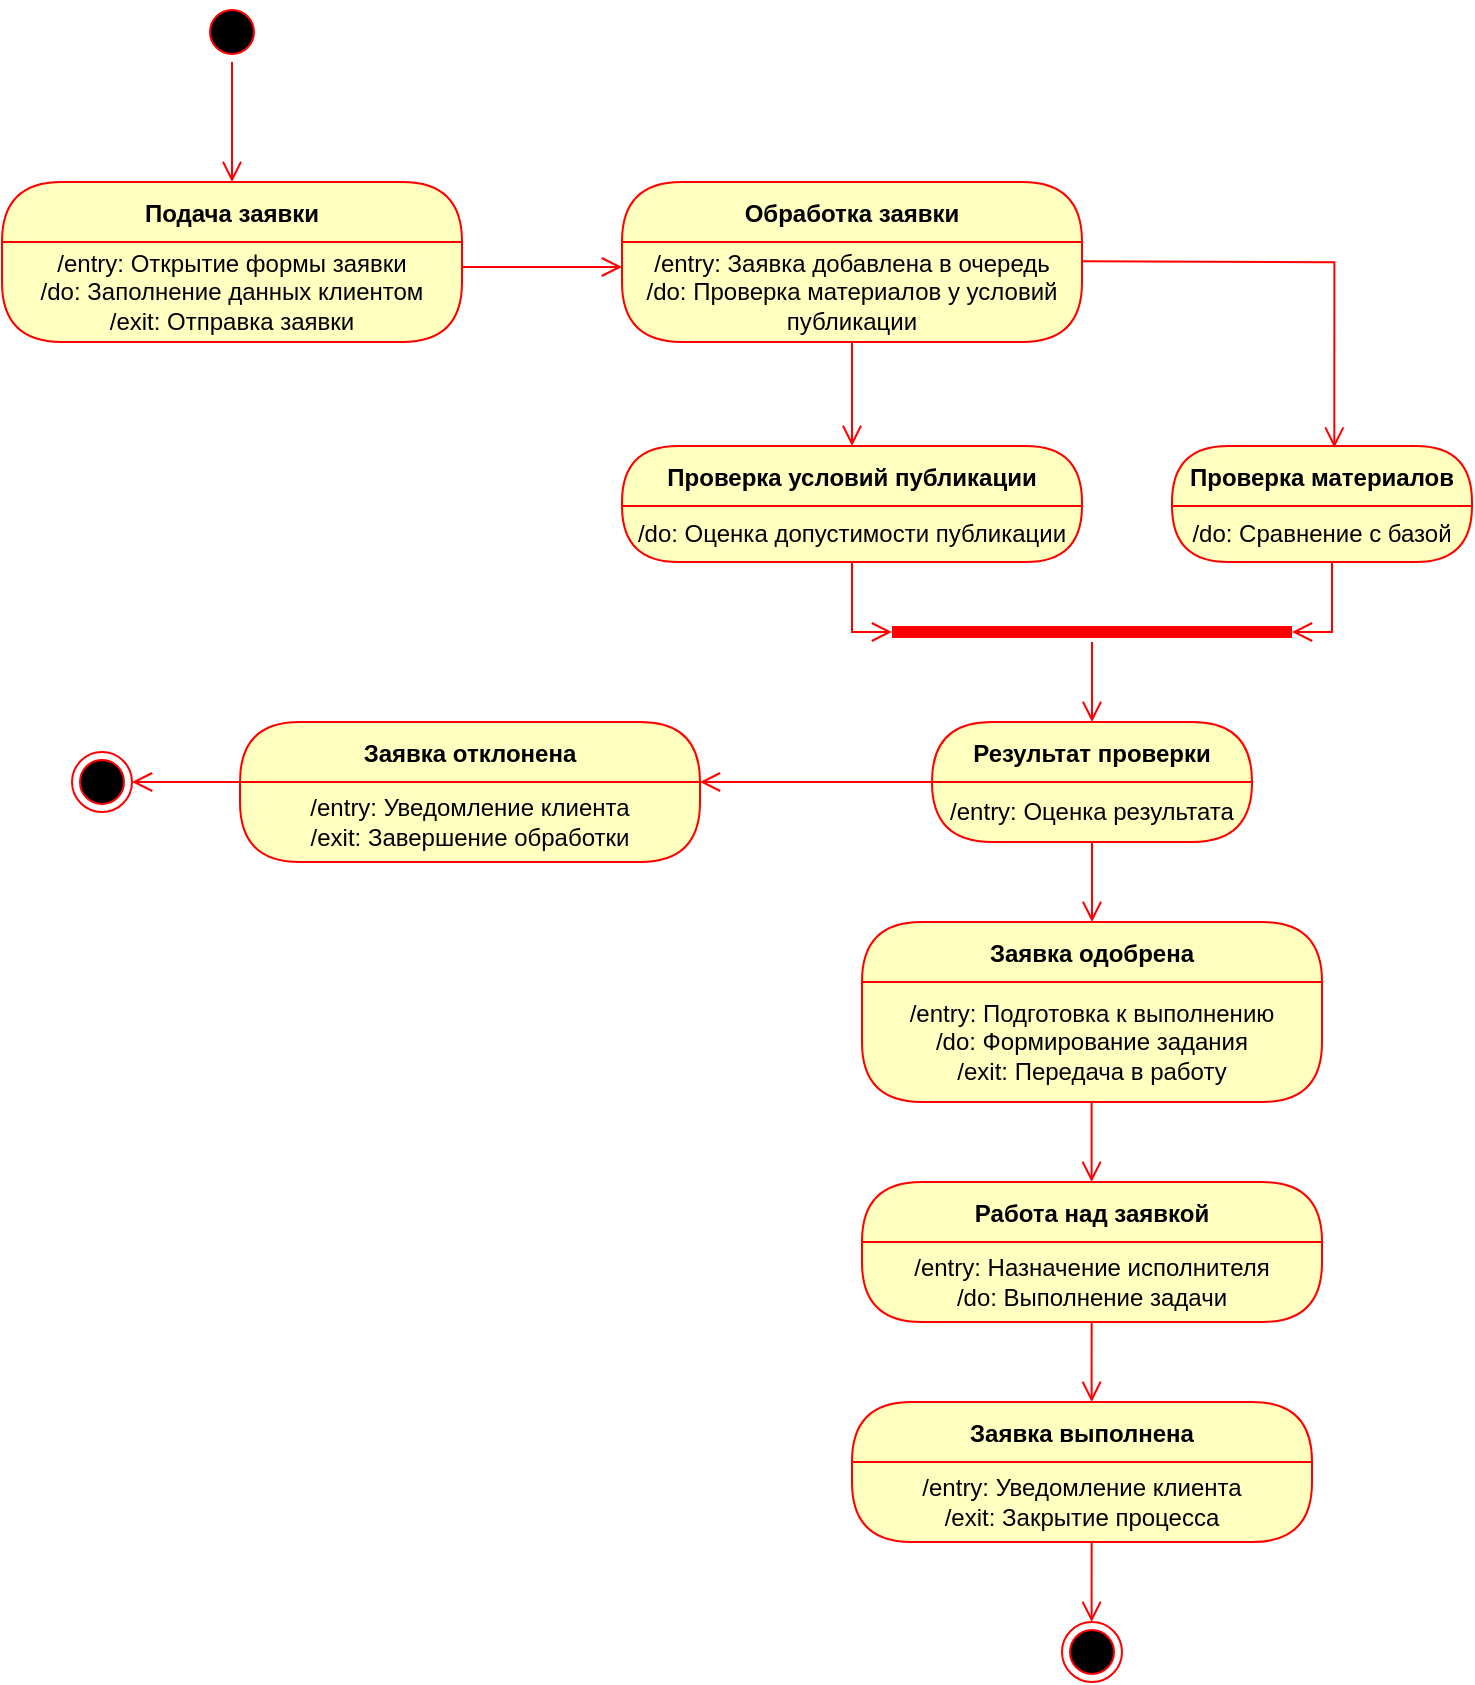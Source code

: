 <mxfile version="24.8.6">
  <diagram name="Страница — 1" id="FPn8PQMjZezJORf90g8G">
    <mxGraphModel dx="1631" dy="931" grid="0" gridSize="10" guides="1" tooltips="1" connect="1" arrows="1" fold="1" page="1" pageScale="1" pageWidth="827" pageHeight="1169" math="0" shadow="0">
      <root>
        <mxCell id="0" />
        <mxCell id="1" parent="0" />
        <mxCell id="SVWc-BDC9M8u-CrUImWu-43" value="" style="ellipse;html=1;shape=startState;fillColor=#000000;strokeColor=#ff0000;" vertex="1" parent="1">
          <mxGeometry x="165" y="180" width="30" height="30" as="geometry" />
        </mxCell>
        <mxCell id="SVWc-BDC9M8u-CrUImWu-44" value="" style="edgeStyle=orthogonalEdgeStyle;html=1;verticalAlign=bottom;endArrow=open;endSize=8;strokeColor=#ff0000;rounded=0;" edge="1" source="SVWc-BDC9M8u-CrUImWu-43" parent="1">
          <mxGeometry relative="1" as="geometry">
            <mxPoint x="180" y="270" as="targetPoint" />
          </mxGeometry>
        </mxCell>
        <mxCell id="SVWc-BDC9M8u-CrUImWu-45" value="" style="ellipse;html=1;shape=endState;fillColor=#000000;strokeColor=#ff0000;" vertex="1" parent="1">
          <mxGeometry x="100" y="555" width="30" height="30" as="geometry" />
        </mxCell>
        <mxCell id="SVWc-BDC9M8u-CrUImWu-50" value="Подача заявки" style="swimlane;fontStyle=1;align=center;verticalAlign=middle;childLayout=stackLayout;horizontal=1;startSize=30;horizontalStack=0;resizeParent=0;resizeLast=1;container=0;fontColor=#000000;collapsible=0;rounded=1;arcSize=33;strokeColor=#ff0000;fillColor=#ffffc0;swimlaneFillColor=#ffffc0;dropTarget=0;" vertex="1" parent="1">
          <mxGeometry x="65" y="270" width="230" height="80" as="geometry" />
        </mxCell>
        <mxCell id="SVWc-BDC9M8u-CrUImWu-51" value="&lt;span style=&quot;text-align: left;&quot;&gt;/entry: Открытие формы заявки&lt;/span&gt;&lt;div&gt;&lt;span style=&quot;text-align: left;&quot;&gt;/do: Заполнение данных клиентом&lt;/span&gt;&lt;span style=&quot;text-align: left;&quot;&gt;&lt;br&gt;&lt;/span&gt;&lt;/div&gt;&lt;div&gt;&lt;span style=&quot;text-align: left;&quot;&gt;/exit: Отправка заявки&lt;/span&gt;&lt;span style=&quot;text-align: left;&quot;&gt;&lt;br&gt;&lt;/span&gt;&lt;/div&gt;" style="text;html=1;strokeColor=none;fillColor=none;align=center;verticalAlign=middle;spacingLeft=4;spacingRight=4;whiteSpace=wrap;overflow=hidden;rotatable=0;fontColor=#000000;" vertex="1" parent="SVWc-BDC9M8u-CrUImWu-50">
          <mxGeometry y="30" width="230" height="50" as="geometry" />
        </mxCell>
        <mxCell id="SVWc-BDC9M8u-CrUImWu-52" value="" style="edgeStyle=orthogonalEdgeStyle;html=1;verticalAlign=bottom;endArrow=open;endSize=8;strokeColor=#ff0000;rounded=0;exitX=1;exitY=0.25;exitDx=0;exitDy=0;entryX=0;entryY=0.25;entryDx=0;entryDy=0;" edge="1" source="SVWc-BDC9M8u-CrUImWu-51" parent="1" target="SVWc-BDC9M8u-CrUImWu-55">
          <mxGeometry relative="1" as="geometry">
            <mxPoint x="280" y="530" as="targetPoint" />
          </mxGeometry>
        </mxCell>
        <mxCell id="SVWc-BDC9M8u-CrUImWu-54" value="Обработка заявки" style="swimlane;fontStyle=1;align=center;verticalAlign=middle;childLayout=stackLayout;horizontal=1;startSize=30;horizontalStack=0;resizeParent=0;resizeLast=1;container=0;fontColor=#000000;collapsible=0;rounded=1;arcSize=33;strokeColor=#ff0000;fillColor=#ffffc0;swimlaneFillColor=#ffffc0;dropTarget=0;" vertex="1" parent="1">
          <mxGeometry x="375" y="270" width="230" height="80" as="geometry" />
        </mxCell>
        <mxCell id="SVWc-BDC9M8u-CrUImWu-55" value="&lt;div&gt;&lt;span style=&quot;text-align: left;&quot;&gt;/entry: Заявка добавлена в очередь&lt;/span&gt;&lt;span style=&quot;text-align: left;&quot;&gt;&lt;br&gt;&lt;/span&gt;&lt;/div&gt;&lt;div&gt;&lt;span style=&quot;text-align: left;&quot;&gt;/do: Проверка материалов у условий публикации&lt;/span&gt;&lt;span style=&quot;text-align: left;&quot;&gt;&lt;br&gt;&lt;/span&gt;&lt;/div&gt;" style="text;html=1;strokeColor=none;fillColor=none;align=center;verticalAlign=middle;spacingLeft=4;spacingRight=4;whiteSpace=wrap;overflow=hidden;rotatable=0;fontColor=#000000;" vertex="1" parent="SVWc-BDC9M8u-CrUImWu-54">
          <mxGeometry y="30" width="230" height="50" as="geometry" />
        </mxCell>
        <mxCell id="SVWc-BDC9M8u-CrUImWu-56" value="Проверка материалов" style="swimlane;fontStyle=1;align=center;verticalAlign=middle;childLayout=stackLayout;horizontal=1;startSize=30;horizontalStack=0;resizeParent=0;resizeLast=1;container=0;fontColor=#000000;collapsible=0;rounded=1;arcSize=33;strokeColor=#ff0000;fillColor=#ffffc0;swimlaneFillColor=#ffffc0;dropTarget=0;" vertex="1" parent="1">
          <mxGeometry x="650" y="402" width="150" height="58" as="geometry" />
        </mxCell>
        <mxCell id="SVWc-BDC9M8u-CrUImWu-57" value="&lt;div&gt;&lt;span style=&quot;text-align: left;&quot;&gt;/do: Сравнение с базой&lt;/span&gt;&lt;br&gt;&lt;/div&gt;" style="text;html=1;strokeColor=none;fillColor=none;align=center;verticalAlign=middle;spacingLeft=4;spacingRight=4;whiteSpace=wrap;overflow=hidden;rotatable=0;fontColor=#000000;" vertex="1" parent="SVWc-BDC9M8u-CrUImWu-56">
          <mxGeometry y="30" width="150" height="28" as="geometry" />
        </mxCell>
        <mxCell id="SVWc-BDC9M8u-CrUImWu-58" value="Проверка условий публикации" style="swimlane;fontStyle=1;align=center;verticalAlign=middle;childLayout=stackLayout;horizontal=1;startSize=30;horizontalStack=0;resizeParent=0;resizeLast=1;container=0;fontColor=#000000;collapsible=0;rounded=1;arcSize=33;strokeColor=#ff0000;fillColor=#ffffc0;swimlaneFillColor=#ffffc0;dropTarget=0;" vertex="1" parent="1">
          <mxGeometry x="375" y="402" width="230" height="58" as="geometry" />
        </mxCell>
        <mxCell id="SVWc-BDC9M8u-CrUImWu-59" value="&lt;div&gt;&lt;span style=&quot;text-align: left;&quot;&gt;/do: Оценка допустимости публикации&lt;/span&gt;&lt;br&gt;&lt;/div&gt;" style="text;html=1;strokeColor=none;fillColor=none;align=center;verticalAlign=middle;spacingLeft=4;spacingRight=4;whiteSpace=wrap;overflow=hidden;rotatable=0;fontColor=#000000;" vertex="1" parent="SVWc-BDC9M8u-CrUImWu-58">
          <mxGeometry y="30" width="230" height="28" as="geometry" />
        </mxCell>
        <mxCell id="SVWc-BDC9M8u-CrUImWu-62" value="Результат проверки" style="swimlane;fontStyle=1;align=center;verticalAlign=middle;childLayout=stackLayout;horizontal=1;startSize=30;horizontalStack=0;resizeParent=0;resizeLast=1;container=0;fontColor=#000000;collapsible=0;rounded=1;arcSize=33;strokeColor=#ff0000;fillColor=#ffffc0;swimlaneFillColor=#ffffc0;dropTarget=0;" vertex="1" parent="1">
          <mxGeometry x="530" y="540" width="160" height="60" as="geometry" />
        </mxCell>
        <mxCell id="SVWc-BDC9M8u-CrUImWu-63" value="&lt;div&gt;&lt;span style=&quot;text-align: left;&quot;&gt;/entry: Оценка результата&lt;/span&gt;&lt;br&gt;&lt;/div&gt;" style="text;html=1;strokeColor=none;fillColor=none;align=center;verticalAlign=middle;spacingLeft=4;spacingRight=4;whiteSpace=wrap;overflow=hidden;rotatable=0;fontColor=#000000;" vertex="1" parent="SVWc-BDC9M8u-CrUImWu-62">
          <mxGeometry y="30" width="160" height="30" as="geometry" />
        </mxCell>
        <mxCell id="SVWc-BDC9M8u-CrUImWu-65" value="Заявка отклонена" style="swimlane;fontStyle=1;align=center;verticalAlign=middle;childLayout=stackLayout;horizontal=1;startSize=30;horizontalStack=0;resizeParent=0;resizeLast=1;container=0;fontColor=#000000;collapsible=0;rounded=1;arcSize=33;strokeColor=#ff0000;fillColor=#ffffc0;swimlaneFillColor=#ffffc0;dropTarget=0;" vertex="1" parent="1">
          <mxGeometry x="184" y="540" width="230" height="70" as="geometry" />
        </mxCell>
        <mxCell id="SVWc-BDC9M8u-CrUImWu-66" value="&lt;div&gt;&lt;span style=&quot;text-align: left;&quot;&gt;/entry: Уведомление клиента&lt;/span&gt;&lt;br&gt;&lt;/div&gt;&lt;div&gt;&lt;span style=&quot;text-align: left;&quot;&gt;/exit: Завершение обработки&lt;/span&gt;&lt;span style=&quot;text-align: left;&quot;&gt;&lt;br&gt;&lt;/span&gt;&lt;/div&gt;" style="text;html=1;strokeColor=none;fillColor=none;align=center;verticalAlign=middle;spacingLeft=4;spacingRight=4;whiteSpace=wrap;overflow=hidden;rotatable=0;fontColor=#000000;" vertex="1" parent="SVWc-BDC9M8u-CrUImWu-65">
          <mxGeometry y="30" width="230" height="40" as="geometry" />
        </mxCell>
        <mxCell id="SVWc-BDC9M8u-CrUImWu-67" value="" style="edgeStyle=orthogonalEdgeStyle;html=1;verticalAlign=bottom;endArrow=open;endSize=8;strokeColor=#ff0000;rounded=0;exitX=0.5;exitY=1;exitDx=0;exitDy=0;entryX=0.5;entryY=0;entryDx=0;entryDy=0;" edge="1" parent="1" source="SVWc-BDC9M8u-CrUImWu-55" target="SVWc-BDC9M8u-CrUImWu-58">
          <mxGeometry relative="1" as="geometry">
            <mxPoint x="580" y="370" as="targetPoint" />
            <mxPoint x="500" y="370" as="sourcePoint" />
            <Array as="points">
              <mxPoint x="490" y="370" />
              <mxPoint x="490" y="370" />
            </Array>
          </mxGeometry>
        </mxCell>
        <mxCell id="SVWc-BDC9M8u-CrUImWu-68" value="" style="edgeStyle=orthogonalEdgeStyle;html=1;verticalAlign=bottom;endArrow=open;endSize=8;strokeColor=#ff0000;rounded=0;exitX=1;exitY=0.25;exitDx=0;exitDy=0;entryX=0.541;entryY=0.014;entryDx=0;entryDy=0;entryPerimeter=0;" edge="1" parent="1" target="SVWc-BDC9M8u-CrUImWu-56">
          <mxGeometry relative="1" as="geometry">
            <mxPoint x="685" y="309.58" as="targetPoint" />
            <mxPoint x="605" y="309.58" as="sourcePoint" />
          </mxGeometry>
        </mxCell>
        <mxCell id="SVWc-BDC9M8u-CrUImWu-74" value="" style="shape=line;html=1;strokeWidth=6;strokeColor=#ff0000;" vertex="1" parent="1">
          <mxGeometry x="510" y="490" width="200" height="10" as="geometry" />
        </mxCell>
        <mxCell id="SVWc-BDC9M8u-CrUImWu-75" value="" style="edgeStyle=orthogonalEdgeStyle;html=1;verticalAlign=bottom;endArrow=open;endSize=8;strokeColor=#ff0000;rounded=0;entryX=0.5;entryY=0;entryDx=0;entryDy=0;" edge="1" source="SVWc-BDC9M8u-CrUImWu-74" parent="1" target="SVWc-BDC9M8u-CrUImWu-62">
          <mxGeometry relative="1" as="geometry">
            <mxPoint x="610" y="540" as="targetPoint" />
          </mxGeometry>
        </mxCell>
        <mxCell id="SVWc-BDC9M8u-CrUImWu-79" value="" style="edgeStyle=orthogonalEdgeStyle;html=1;verticalAlign=bottom;endArrow=open;endSize=8;strokeColor=#ff0000;rounded=0;exitX=0.5;exitY=1;exitDx=0;exitDy=0;entryX=0;entryY=0.5;entryDx=0;entryDy=0;entryPerimeter=0;" edge="1" parent="1" source="SVWc-BDC9M8u-CrUImWu-59" target="SVWc-BDC9M8u-CrUImWu-74">
          <mxGeometry relative="1" as="geometry">
            <mxPoint x="500" y="412" as="targetPoint" />
            <mxPoint x="500" y="360" as="sourcePoint" />
            <Array as="points">
              <mxPoint x="490" y="495" />
            </Array>
          </mxGeometry>
        </mxCell>
        <mxCell id="SVWc-BDC9M8u-CrUImWu-80" value="" style="edgeStyle=orthogonalEdgeStyle;html=1;verticalAlign=bottom;endArrow=open;endSize=8;strokeColor=#ff0000;rounded=0;exitX=0.5;exitY=1;exitDx=0;exitDy=0;entryX=1;entryY=0.5;entryDx=0;entryDy=0;entryPerimeter=0;" edge="1" parent="1" source="SVWc-BDC9M8u-CrUImWu-57" target="SVWc-BDC9M8u-CrUImWu-74">
          <mxGeometry relative="1" as="geometry">
            <mxPoint x="510" y="422" as="targetPoint" />
            <mxPoint x="510" y="370" as="sourcePoint" />
            <Array as="points">
              <mxPoint x="730" y="460" />
              <mxPoint x="730" y="495" />
            </Array>
          </mxGeometry>
        </mxCell>
        <mxCell id="SVWc-BDC9M8u-CrUImWu-81" value="" style="edgeStyle=orthogonalEdgeStyle;html=1;verticalAlign=bottom;endArrow=open;endSize=8;strokeColor=#ff0000;rounded=0;exitX=0;exitY=0.5;exitDx=0;exitDy=0;entryX=1;entryY=0;entryDx=0;entryDy=0;" edge="1" parent="1" source="SVWc-BDC9M8u-CrUImWu-62" target="SVWc-BDC9M8u-CrUImWu-66">
          <mxGeometry relative="1" as="geometry">
            <mxPoint x="520" y="432" as="targetPoint" />
            <mxPoint x="520" y="380" as="sourcePoint" />
            <Array as="points">
              <mxPoint x="530" y="570" />
            </Array>
          </mxGeometry>
        </mxCell>
        <mxCell id="SVWc-BDC9M8u-CrUImWu-82" value="" style="edgeStyle=orthogonalEdgeStyle;html=1;verticalAlign=bottom;endArrow=open;endSize=8;strokeColor=#ff0000;rounded=0;exitX=0;exitY=0;exitDx=0;exitDy=0;entryX=1;entryY=0.5;entryDx=0;entryDy=0;" edge="1" parent="1" source="SVWc-BDC9M8u-CrUImWu-66" target="SVWc-BDC9M8u-CrUImWu-45">
          <mxGeometry relative="1" as="geometry">
            <mxPoint x="290" y="552" as="targetPoint" />
            <mxPoint x="290" y="500" as="sourcePoint" />
            <Array as="points">
              <mxPoint x="150" y="570" />
              <mxPoint x="150" y="570" />
            </Array>
          </mxGeometry>
        </mxCell>
        <mxCell id="SVWc-BDC9M8u-CrUImWu-83" value="Работа над заявкой" style="swimlane;fontStyle=1;align=center;verticalAlign=middle;childLayout=stackLayout;horizontal=1;startSize=30;horizontalStack=0;resizeParent=0;resizeLast=1;container=0;fontColor=#000000;collapsible=0;rounded=1;arcSize=33;strokeColor=#ff0000;fillColor=#ffffc0;swimlaneFillColor=#ffffc0;dropTarget=0;" vertex="1" parent="1">
          <mxGeometry x="495" y="770" width="230" height="70" as="geometry" />
        </mxCell>
        <mxCell id="SVWc-BDC9M8u-CrUImWu-84" value="&lt;div&gt;&lt;div&gt;/entry: Назначение исполнителя&lt;/div&gt;&lt;div&gt;/do: Выполнение задачи&lt;br&gt;&lt;/div&gt;&lt;/div&gt;" style="text;html=1;strokeColor=none;fillColor=none;align=center;verticalAlign=middle;spacingLeft=4;spacingRight=4;whiteSpace=wrap;overflow=hidden;rotatable=0;fontColor=#000000;" vertex="1" parent="SVWc-BDC9M8u-CrUImWu-83">
          <mxGeometry y="30" width="230" height="40" as="geometry" />
        </mxCell>
        <mxCell id="SVWc-BDC9M8u-CrUImWu-85" style="edgeStyle=orthogonalEdgeStyle;rounded=0;orthogonalLoop=1;jettySize=auto;html=1;exitX=0.5;exitY=1;exitDx=0;exitDy=0;" edge="1" parent="SVWc-BDC9M8u-CrUImWu-83" source="SVWc-BDC9M8u-CrUImWu-84" target="SVWc-BDC9M8u-CrUImWu-84">
          <mxGeometry relative="1" as="geometry" />
        </mxCell>
        <mxCell id="SVWc-BDC9M8u-CrUImWu-86" value="Заявка одобрена" style="swimlane;fontStyle=1;align=center;verticalAlign=middle;childLayout=stackLayout;horizontal=1;startSize=30;horizontalStack=0;resizeParent=0;resizeLast=1;container=0;fontColor=#000000;collapsible=0;rounded=1;arcSize=33;strokeColor=#ff0000;fillColor=#ffffc0;swimlaneFillColor=#ffffc0;dropTarget=0;" vertex="1" parent="1">
          <mxGeometry x="495" y="640" width="230" height="90" as="geometry" />
        </mxCell>
        <mxCell id="SVWc-BDC9M8u-CrUImWu-87" value="&lt;div&gt;/entry: Подготовка к выполнению&lt;/div&gt;&lt;div&gt;/do: Формирование задания&lt;/div&gt;&lt;div&gt;/exit: Передача в работу&lt;br&gt;&lt;/div&gt;" style="text;html=1;strokeColor=none;fillColor=none;align=center;verticalAlign=middle;spacingLeft=4;spacingRight=4;whiteSpace=wrap;overflow=hidden;rotatable=0;fontColor=#000000;" vertex="1" parent="SVWc-BDC9M8u-CrUImWu-86">
          <mxGeometry y="30" width="230" height="60" as="geometry" />
        </mxCell>
        <mxCell id="SVWc-BDC9M8u-CrUImWu-88" style="edgeStyle=orthogonalEdgeStyle;rounded=0;orthogonalLoop=1;jettySize=auto;html=1;exitX=0.5;exitY=1;exitDx=0;exitDy=0;" edge="1" parent="SVWc-BDC9M8u-CrUImWu-86" source="SVWc-BDC9M8u-CrUImWu-87" target="SVWc-BDC9M8u-CrUImWu-87">
          <mxGeometry relative="1" as="geometry" />
        </mxCell>
        <mxCell id="SVWc-BDC9M8u-CrUImWu-89" value="" style="edgeStyle=orthogonalEdgeStyle;html=1;verticalAlign=bottom;endArrow=open;endSize=8;strokeColor=#ff0000;rounded=0;exitX=0.5;exitY=1;exitDx=0;exitDy=0;entryX=0.5;entryY=0;entryDx=0;entryDy=0;" edge="1" parent="1" source="SVWc-BDC9M8u-CrUImWu-63" target="SVWc-BDC9M8u-CrUImWu-86">
          <mxGeometry relative="1" as="geometry">
            <mxPoint x="424" y="580" as="targetPoint" />
            <mxPoint x="540" y="580" as="sourcePoint" />
            <Array as="points">
              <mxPoint x="610" y="630" />
              <mxPoint x="610" y="630" />
            </Array>
          </mxGeometry>
        </mxCell>
        <mxCell id="SVWc-BDC9M8u-CrUImWu-91" value="" style="edgeStyle=orthogonalEdgeStyle;html=1;verticalAlign=bottom;endArrow=open;endSize=8;strokeColor=#ff0000;rounded=0;exitX=0.5;exitY=1;exitDx=0;exitDy=0;entryX=0.5;entryY=0;entryDx=0;entryDy=0;" edge="1" parent="1">
          <mxGeometry relative="1" as="geometry">
            <mxPoint x="609.8" y="770" as="targetPoint" />
            <mxPoint x="609.8" y="730" as="sourcePoint" />
            <Array as="points">
              <mxPoint x="609.8" y="760" />
              <mxPoint x="609.8" y="760" />
            </Array>
          </mxGeometry>
        </mxCell>
        <mxCell id="SVWc-BDC9M8u-CrUImWu-92" value="Заявка выполнена" style="swimlane;fontStyle=1;align=center;verticalAlign=middle;childLayout=stackLayout;horizontal=1;startSize=30;horizontalStack=0;resizeParent=0;resizeLast=1;container=0;fontColor=#000000;collapsible=0;rounded=1;arcSize=33;strokeColor=#ff0000;fillColor=#ffffc0;swimlaneFillColor=#ffffc0;dropTarget=0;" vertex="1" parent="1">
          <mxGeometry x="490" y="880" width="230" height="70" as="geometry" />
        </mxCell>
        <mxCell id="SVWc-BDC9M8u-CrUImWu-93" value="&lt;div&gt;&lt;div&gt;/entry: Уведомление клиента&lt;/div&gt;&lt;div&gt;/exit: Закрытие процесса&lt;br&gt;&lt;/div&gt;&lt;/div&gt;" style="text;html=1;strokeColor=none;fillColor=none;align=center;verticalAlign=middle;spacingLeft=4;spacingRight=4;whiteSpace=wrap;overflow=hidden;rotatable=0;fontColor=#000000;" vertex="1" parent="SVWc-BDC9M8u-CrUImWu-92">
          <mxGeometry y="30" width="230" height="40" as="geometry" />
        </mxCell>
        <mxCell id="SVWc-BDC9M8u-CrUImWu-94" style="edgeStyle=orthogonalEdgeStyle;rounded=0;orthogonalLoop=1;jettySize=auto;html=1;exitX=0.5;exitY=1;exitDx=0;exitDy=0;" edge="1" parent="SVWc-BDC9M8u-CrUImWu-92" source="SVWc-BDC9M8u-CrUImWu-93" target="SVWc-BDC9M8u-CrUImWu-93">
          <mxGeometry relative="1" as="geometry" />
        </mxCell>
        <mxCell id="SVWc-BDC9M8u-CrUImWu-95" value="" style="edgeStyle=orthogonalEdgeStyle;html=1;verticalAlign=bottom;endArrow=open;endSize=8;strokeColor=#ff0000;rounded=0;exitX=0.5;exitY=1;exitDx=0;exitDy=0;entryX=0.5;entryY=0;entryDx=0;entryDy=0;" edge="1" parent="1">
          <mxGeometry relative="1" as="geometry">
            <mxPoint x="609.83" y="880" as="targetPoint" />
            <mxPoint x="609.83" y="840" as="sourcePoint" />
            <Array as="points">
              <mxPoint x="609.83" y="870" />
              <mxPoint x="609.83" y="870" />
            </Array>
          </mxGeometry>
        </mxCell>
        <mxCell id="SVWc-BDC9M8u-CrUImWu-96" value="" style="ellipse;html=1;shape=endState;fillColor=#000000;strokeColor=#ff0000;" vertex="1" parent="1">
          <mxGeometry x="595" y="990" width="30" height="30" as="geometry" />
        </mxCell>
        <mxCell id="SVWc-BDC9M8u-CrUImWu-97" value="" style="edgeStyle=orthogonalEdgeStyle;html=1;verticalAlign=bottom;endArrow=open;endSize=8;strokeColor=#ff0000;rounded=0;exitX=0.5;exitY=1;exitDx=0;exitDy=0;entryX=0.5;entryY=0;entryDx=0;entryDy=0;" edge="1" parent="1">
          <mxGeometry relative="1" as="geometry">
            <mxPoint x="609.83" y="990" as="targetPoint" />
            <mxPoint x="609.83" y="950" as="sourcePoint" />
            <Array as="points">
              <mxPoint x="609.83" y="980" />
              <mxPoint x="609.83" y="980" />
            </Array>
          </mxGeometry>
        </mxCell>
      </root>
    </mxGraphModel>
  </diagram>
</mxfile>
